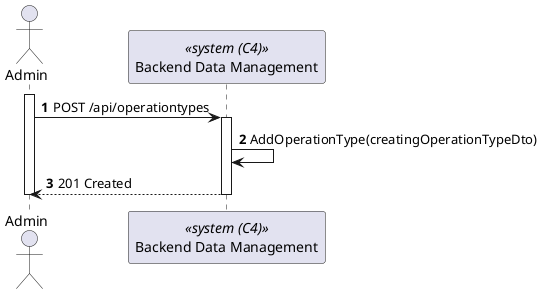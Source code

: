 @startuml process-view
autonumber

actor "Admin" as Admin
participant BackendDataManagement as "Backend Data Management" <<system (C4)>>

activate Admin

    Admin-> BackendDataManagement : POST /api/operationtypes
    activate BackendDataManagement

        BackendDataManagement -> BackendDataManagement : AddOperationType(creatingOperationTypeDto)

        Admin <-- BackendDataManagement : 201 Created
    deactivate BackendDataManagement

deactivate Admin

@enduml